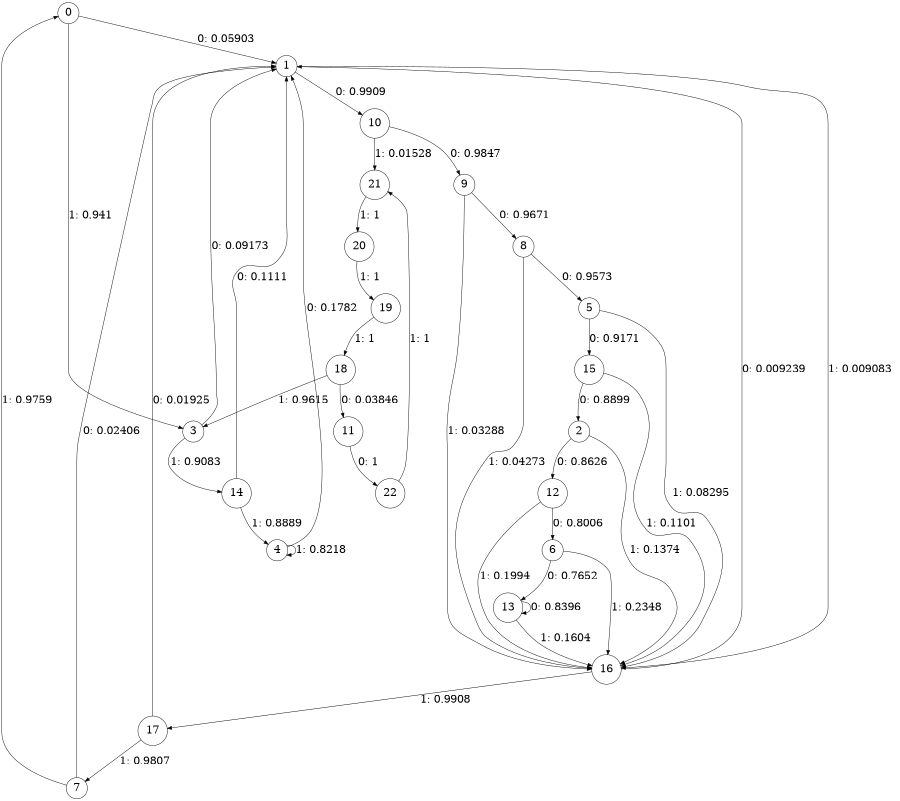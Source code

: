 digraph "ch3_face_grouped_diff_L10" {
size = "6,8.5";
ratio = "fill";
node [shape = circle];
node [fontsize = 24];
edge [fontsize = 24];
0 -> 1 [label = "0: 0.05903  "];
0 -> 3 [label = "1: 0.941    "];
1 -> 10 [label = "0: 0.9909   "];
1 -> 16 [label = "1: 0.009083  "];
2 -> 12 [label = "0: 0.8626   "];
2 -> 16 [label = "1: 0.1374   "];
3 -> 1 [label = "0: 0.09173  "];
3 -> 14 [label = "1: 0.9083   "];
4 -> 1 [label = "0: 0.1782   "];
4 -> 4 [label = "1: 0.8218   "];
5 -> 15 [label = "0: 0.9171   "];
5 -> 16 [label = "1: 0.08295  "];
6 -> 13 [label = "0: 0.7652   "];
6 -> 16 [label = "1: 0.2348   "];
7 -> 1 [label = "0: 0.02406  "];
7 -> 0 [label = "1: 0.9759   "];
8 -> 5 [label = "0: 0.9573   "];
8 -> 16 [label = "1: 0.04273  "];
9 -> 8 [label = "0: 0.9671   "];
9 -> 16 [label = "1: 0.03288  "];
10 -> 9 [label = "0: 0.9847   "];
10 -> 21 [label = "1: 0.01528  "];
11 -> 22 [label = "0: 1        "];
12 -> 6 [label = "0: 0.8006   "];
12 -> 16 [label = "1: 0.1994   "];
13 -> 13 [label = "0: 0.8396   "];
13 -> 16 [label = "1: 0.1604   "];
14 -> 1 [label = "0: 0.1111   "];
14 -> 4 [label = "1: 0.8889   "];
15 -> 2 [label = "0: 0.8899   "];
15 -> 16 [label = "1: 0.1101   "];
16 -> 1 [label = "0: 0.009239  "];
16 -> 17 [label = "1: 0.9908   "];
17 -> 1 [label = "0: 0.01925  "];
17 -> 7 [label = "1: 0.9807   "];
18 -> 11 [label = "0: 0.03846  "];
18 -> 3 [label = "1: 0.9615   "];
19 -> 18 [label = "1: 1        "];
20 -> 19 [label = "1: 1        "];
21 -> 20 [label = "1: 1        "];
22 -> 21 [label = "1: 1        "];
}